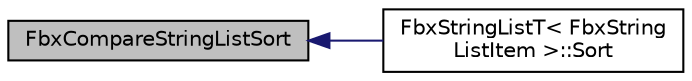 digraph "FbxCompareStringListSort"
{
  edge [fontname="Helvetica",fontsize="10",labelfontname="Helvetica",labelfontsize="10"];
  node [fontname="Helvetica",fontsize="10",shape=record];
  rankdir="LR";
  Node10 [label="FbxCompareStringListSort",height=0.2,width=0.4,color="black", fillcolor="grey75", style="filled", fontcolor="black"];
  Node10 -> Node11 [dir="back",color="midnightblue",fontsize="10",style="solid",fontname="Helvetica"];
  Node11 [label="FbxStringListT\< FbxString\lListItem \>::Sort",height=0.2,width=0.4,color="black", fillcolor="white", style="filled",URL="$class_fbx_string_list_t.html#a2fc06dea6d617b78af117cc4b8d97e3b",tooltip="Sort the array by the string of every item,not case sensitive. "];
}
